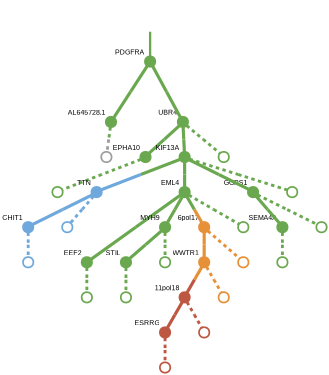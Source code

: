 strict digraph  {
graph[splines=false]; nodesep=0.7; rankdir=TB; ranksep=0.6; forcelabels=true; dpi=600; size=2.5;
0 [color="#6aa84fff", fillcolor="#6aa84fff", fixedsize=true, fontname=Arial, fontsize="12pt", height="0.25", label="", penwidth=3, shape=circle, style=filled, xlabel=PDGFRA];
1 [color="#6aa84fff", fillcolor="#6aa84fff", fixedsize=true, fontname=Arial, fontsize="12pt", height="0.25", label="", penwidth=3, shape=circle, style=filled, xlabel="AL645728.1"];
3 [color="#6aa84fff", fillcolor="#6aa84fff", fixedsize=true, fontname=Arial, fontsize="12pt", height="0.25", label="", penwidth=3, shape=circle, style=filled, xlabel=UBR4];
17 [color="#9e9e9eff", fillcolor="#9e9e9eff", fixedsize=true, fontname=Arial, fontsize="12pt", height="0.25", label="", penwidth=3, shape=circle, style=solid, xlabel=""];
2 [color="#6aa84fff", fillcolor="#6aa84fff", fixedsize=true, fontname=Arial, fontsize="12pt", height="0.25", label="", penwidth=3, shape=circle, style=filled, xlabel=EEF2];
18 [color="#6aa84fff", fillcolor="#6aa84fff", fixedsize=true, fontname=Arial, fontsize="12pt", height="0.25", label="", penwidth=3, shape=circle, style=solid, xlabel=""];
8 [color="#6aa84fff", fillcolor="#6aa84fff", fixedsize=true, fontname=Arial, fontsize="12pt", height="0.25", label="", penwidth=3, shape=circle, style=filled, xlabel=EPHA10];
14 [color="#6aa84fff", fillcolor="#6aa84fff", fixedsize=true, fontname=Arial, fontsize="12pt", height="0.25", label="", penwidth=3, shape=circle, style=filled, xlabel=KIF13A];
19 [color="#6aa84fff", fillcolor="#6aa84fff", fixedsize=true, fontname=Arial, fontsize="12pt", height="0.25", label="", penwidth=3, shape=circle, style=solid, xlabel=""];
4 [color="#6aa84fff", fillcolor="#6aa84fff", fixedsize=true, fontname=Arial, fontsize="12pt", height="0.25", label="", penwidth=3, shape=circle, style=filled, xlabel=SEMA4A];
20 [color="#6aa84fff", fillcolor="#6aa84fff", fixedsize=true, fontname=Arial, fontsize="12pt", height="0.25", label="", penwidth=3, shape=circle, style=solid, xlabel=""];
5 [color="#6fa8dcff", fillcolor="#6fa8dcff", fixedsize=true, fontname=Arial, fontsize="12pt", height="0.25", label="", penwidth=3, shape=circle, style=filled, xlabel=TTN];
10 [color="#6fa8dcff", fillcolor="#6fa8dcff", fixedsize=true, fontname=Arial, fontsize="12pt", height="0.25", label="", penwidth=3, shape=circle, style=filled, xlabel=CHIT1];
21 [color="#6fa8dcff", fillcolor="#6fa8dcff", fixedsize=true, fontname=Arial, fontsize="12pt", height="0.25", label="", penwidth=3, shape=circle, style=solid, xlabel=""];
6 [color="#6aa84fff", fillcolor="#6aa84fff", fixedsize=true, fontname=Arial, fontsize="12pt", height="0.25", label="", penwidth=3, shape=circle, style=filled, xlabel=EML4];
9 [color="#6aa84fff", fillcolor="#6aa84fff", fixedsize=true, fontname=Arial, fontsize="12pt", height="0.25", label="", penwidth=3, shape=circle, style=filled, xlabel=MYH9];
15 [color="#e69138ff", fillcolor="#e69138ff", fixedsize=true, fontname=Arial, fontsize="12pt", height="0.25", label="", penwidth=3, shape=circle, style=filled, xlabel="6pol17"];
22 [color="#6aa84fff", fillcolor="#6aa84fff", fixedsize=true, fontname=Arial, fontsize="12pt", height="0.25", label="", penwidth=3, shape=circle, style=solid, xlabel=""];
7 [color="#be5742ff", fillcolor="#be5742ff", fixedsize=true, fontname=Arial, fontsize="12pt", height="0.25", label="", penwidth=3, shape=circle, style=filled, xlabel=ESRRG];
24 [color="#be5742ff", fillcolor="#be5742ff", fixedsize=true, fontname=Arial, fontsize="12pt", height="0.25", label="", penwidth=3, shape=circle, style=solid, xlabel=""];
25 [color="#6aa84fff", fillcolor="#6aa84fff", fixedsize=true, fontname=Arial, fontsize="12pt", height="0.25", label="", penwidth=3, shape=circle, style=solid, xlabel=""];
12 [color="#6aa84fff", fillcolor="#6aa84fff", fixedsize=true, fontname=Arial, fontsize="12pt", height="0.25", label="", penwidth=3, shape=circle, style=filled, xlabel=STIL];
26 [color="#6aa84fff", fillcolor="#6aa84fff", fixedsize=true, fontname=Arial, fontsize="12pt", height="0.25", label="", penwidth=3, shape=circle, style=solid, xlabel=""];
27 [color="#6fa8dcff", fillcolor="#6fa8dcff", fixedsize=true, fontname=Arial, fontsize="12pt", height="0.25", label="", penwidth=3, shape=circle, style=solid, xlabel=""];
11 [color="#e69138ff", fillcolor="#e69138ff", fixedsize=true, fontname=Arial, fontsize="12pt", height="0.25", label="", penwidth=3, shape=circle, style=filled, xlabel=WWTR1];
16 [color="#be5742ff", fillcolor="#be5742ff", fixedsize=true, fontname=Arial, fontsize="12pt", height="0.25", label="", penwidth=3, shape=circle, style=filled, xlabel="11pol18"];
29 [color="#e69138ff", fillcolor="#e69138ff", fixedsize=true, fontname=Arial, fontsize="12pt", height="0.25", label="", penwidth=3, shape=circle, style=solid, xlabel=""];
30 [color="#6aa84fff", fillcolor="#6aa84fff", fixedsize=true, fontname=Arial, fontsize="12pt", height="0.25", label="", penwidth=3, shape=circle, style=solid, xlabel=""];
13 [color="#6aa84fff", fillcolor="#6aa84fff", fixedsize=true, fontname=Arial, fontsize="12pt", height="0.25", label="", penwidth=3, shape=circle, style=filled, xlabel=GGPS1];
31 [color="#6aa84fff", fillcolor="#6aa84fff", fixedsize=true, fontname=Arial, fontsize="12pt", height="0.25", label="", penwidth=3, shape=circle, style=solid, xlabel=""];
32 [color="#6aa84fff", fillcolor="#6aa84fff", fixedsize=true, fontname=Arial, fontsize="12pt", height="0.25", label="", penwidth=3, shape=circle, style=solid, xlabel=""];
23 [color="#e69138ff", fillcolor="#e69138ff", fixedsize=true, fontname=Arial, fontsize="12pt", height="0.25", label="", penwidth=3, shape=circle, style=solid, xlabel=""];
28 [color="#be5742ff", fillcolor="#be5742ff", fixedsize=true, fontname=Arial, fontsize="12pt", height="0.25", label="", penwidth=3, shape=circle, style=solid, xlabel=""];
normal [label="", penwidth=3, style=invis, xlabel=PDGFRA];
0 -> 1  [arrowsize=0, color="#6aa84fff;0.5:#6aa84fff", minlen="2.5", penwidth="5.5", style=solid];
0 -> 3  [arrowsize=0, color="#6aa84fff;0.5:#6aa84fff", minlen="2.03125", penwidth="5.5", style=solid];
1 -> 17  [arrowsize=0, color="#6aa84fff;0.5:#9e9e9eff", minlen="1.140625", penwidth=5, style=dashed];
3 -> 8  [arrowsize=0, color="#6aa84fff;0.5:#6aa84fff", minlen="1.375", penwidth="5.5", style=solid];
3 -> 14  [arrowsize=0, color="#6aa84fff;0.5:#6aa84fff", minlen="1.28125", penwidth="5.5", style=solid];
3 -> 19  [arrowsize=0, color="#6aa84fff;0.5:#6aa84fff", minlen="1.140625", penwidth=5, style=dashed];
2 -> 18  [arrowsize=0, color="#6aa84fff;0.5:#6aa84fff", minlen="1.140625", penwidth=5, style=dashed];
8 -> 25  [arrowsize=0, color="#6aa84fff;0.5:#6aa84fff", minlen="1.140625", penwidth=5, style=dashed];
14 -> 5  [arrowsize=0, color="#6aa84fff;0.5:#6fa8dcff", minlen="1.515625", penwidth="5.5", style=solid];
14 -> 6  [arrowsize=0, color="#6aa84fff;0.5:#6aa84fff", minlen="1.421875", penwidth="5.5", style=solid];
14 -> 13  [arrowsize=0, color="#6aa84fff;0.5:#6aa84fff", minlen="1.28125", penwidth="5.5", style=solid];
14 -> 32  [arrowsize=0, color="#6aa84fff;0.5:#6aa84fff", minlen="1.140625", penwidth=5, style=dashed];
4 -> 20  [arrowsize=0, color="#6aa84fff;0.5:#6aa84fff", minlen="1.140625", penwidth=5, style=dashed];
5 -> 10  [arrowsize=0, color="#6fa8dcff;0.5:#6fa8dcff", minlen="1.328125", penwidth="5.5", style=solid];
5 -> 21  [arrowsize=0, color="#6fa8dcff;0.5:#6fa8dcff", minlen="1.140625", penwidth=5, style=dashed];
10 -> 27  [arrowsize=0, color="#6fa8dcff;0.5:#6fa8dcff", minlen="1.140625", penwidth=5, style=dashed];
6 -> 2  [arrowsize=0, color="#6aa84fff;0.5:#6aa84fff", minlen="2.21875", penwidth="5.5", style=solid];
6 -> 9  [arrowsize=0, color="#6aa84fff;0.5:#6aa84fff", minlen="1.328125", penwidth="5.5", style=solid];
6 -> 15  [arrowsize=0, color="#6aa84fff;0.5:#e69138ff", minlen="1.140625", penwidth="5.5", style=solid];
6 -> 22  [arrowsize=0, color="#6aa84fff;0.5:#6aa84fff", minlen="1.140625", penwidth=5, style=dashed];
9 -> 12  [arrowsize=0, color="#6aa84fff;0.5:#6aa84fff", minlen="1.28125", penwidth="5.5", style=solid];
9 -> 26  [arrowsize=0, color="#6aa84fff;0.5:#6aa84fff", minlen="1.140625", penwidth=5, style=dashed];
15 -> 11  [arrowsize=0, color="#e69138ff;0.5:#e69138ff", minlen="1.328125", penwidth="5.5", style=solid];
15 -> 23  [arrowsize=0, color="#e69138ff;0.5:#e69138ff", minlen="1.140625", penwidth=5, style=dashed];
7 -> 24  [arrowsize=0, color="#be5742ff;0.5:#be5742ff", minlen="1.140625", penwidth=5, style=dashed];
12 -> 30  [arrowsize=0, color="#6aa84fff;0.5:#6aa84fff", minlen="1.140625", penwidth=5, style=dashed];
11 -> 16  [arrowsize=0, color="#e69138ff;0.5:#be5742ff", minlen="1.140625", penwidth="5.5", style=solid];
11 -> 29  [arrowsize=0, color="#e69138ff;0.5:#e69138ff", minlen="1.140625", penwidth=5, style=dashed];
16 -> 7  [arrowsize=0, color="#be5742ff;0.5:#be5742ff", minlen="1.375", penwidth="5.5", style=solid];
16 -> 28  [arrowsize=0, color="#be5742ff;0.5:#be5742ff", minlen="1.140625", penwidth=5, style=dashed];
13 -> 4  [arrowsize=0, color="#6aa84fff;0.5:#6aa84fff", minlen="1.609375", penwidth="5.5", style=solid];
13 -> 31  [arrowsize=0, color="#6aa84fff;0.5:#6aa84fff", minlen="1.140625", penwidth=5, style=dashed];
normal -> 0  [arrowsize=0, color="#6aa84fff", label="", penwidth=4, style=solid];
}
